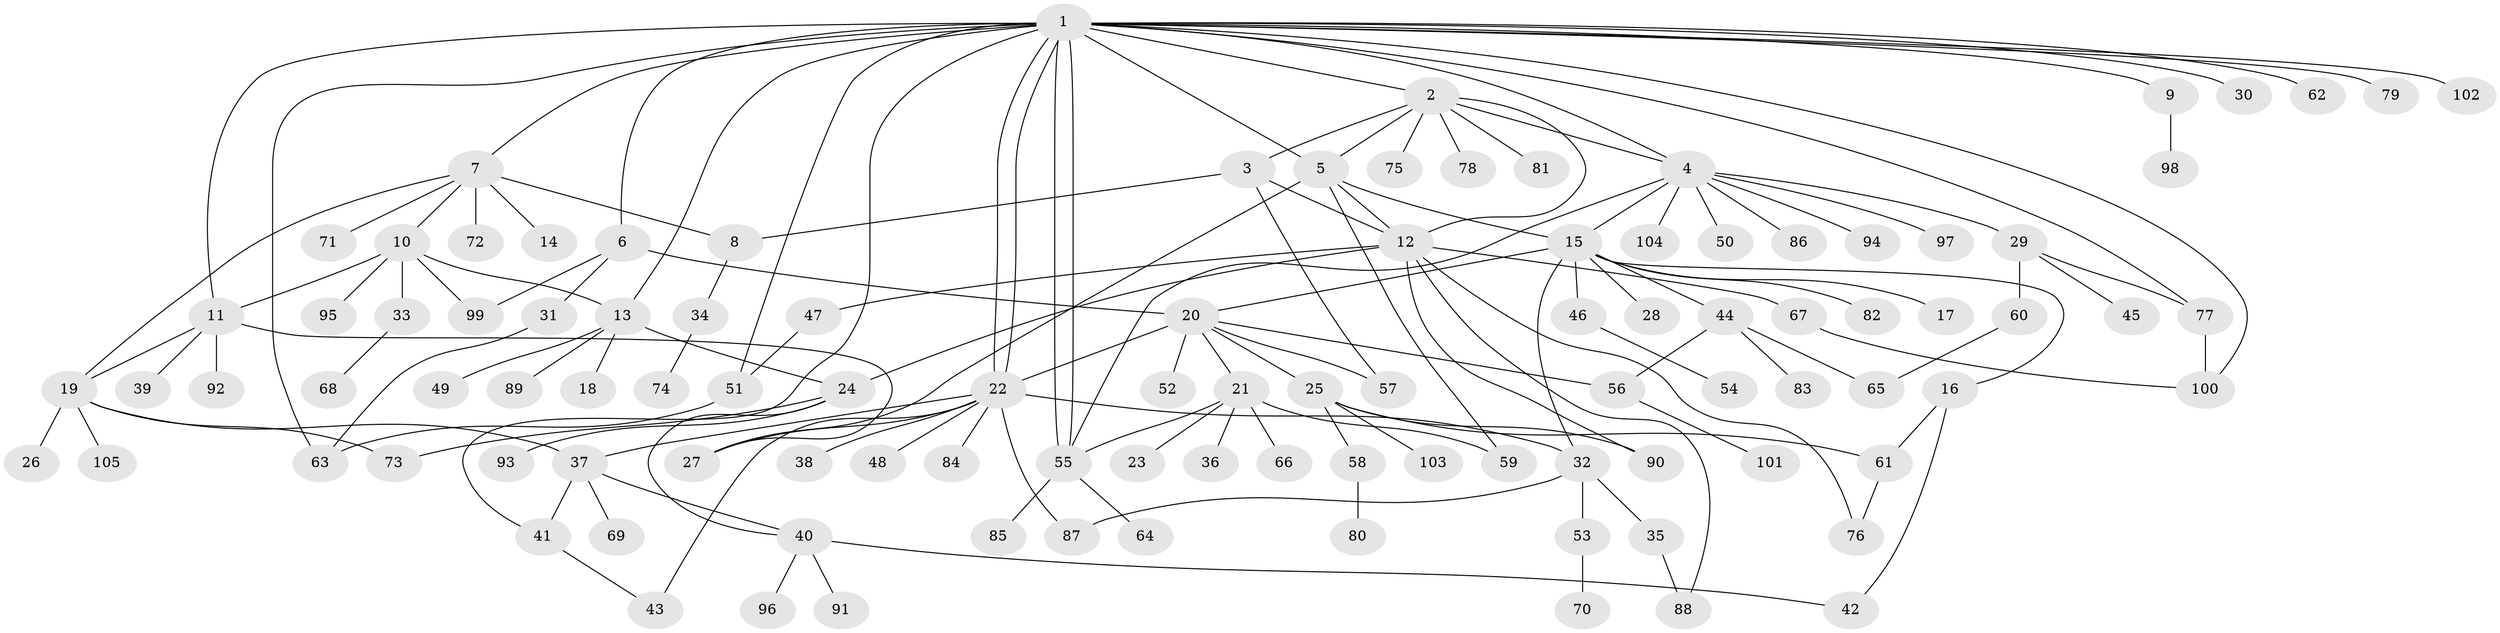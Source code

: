 // coarse degree distribution, {24: 0.013333333333333334, 7: 0.013333333333333334, 5: 0.06666666666666667, 9: 0.05333333333333334, 6: 0.04, 4: 0.013333333333333334, 1: 0.5333333333333333, 3: 0.12, 8: 0.02666666666666667, 13: 0.013333333333333334, 2: 0.10666666666666667}
// Generated by graph-tools (version 1.1) at 2025/23/03/03/25 07:23:49]
// undirected, 105 vertices, 145 edges
graph export_dot {
graph [start="1"]
  node [color=gray90,style=filled];
  1;
  2;
  3;
  4;
  5;
  6;
  7;
  8;
  9;
  10;
  11;
  12;
  13;
  14;
  15;
  16;
  17;
  18;
  19;
  20;
  21;
  22;
  23;
  24;
  25;
  26;
  27;
  28;
  29;
  30;
  31;
  32;
  33;
  34;
  35;
  36;
  37;
  38;
  39;
  40;
  41;
  42;
  43;
  44;
  45;
  46;
  47;
  48;
  49;
  50;
  51;
  52;
  53;
  54;
  55;
  56;
  57;
  58;
  59;
  60;
  61;
  62;
  63;
  64;
  65;
  66;
  67;
  68;
  69;
  70;
  71;
  72;
  73;
  74;
  75;
  76;
  77;
  78;
  79;
  80;
  81;
  82;
  83;
  84;
  85;
  86;
  87;
  88;
  89;
  90;
  91;
  92;
  93;
  94;
  95;
  96;
  97;
  98;
  99;
  100;
  101;
  102;
  103;
  104;
  105;
  1 -- 2;
  1 -- 4;
  1 -- 5;
  1 -- 6;
  1 -- 7;
  1 -- 9;
  1 -- 11;
  1 -- 13;
  1 -- 22;
  1 -- 22;
  1 -- 30;
  1 -- 41;
  1 -- 51;
  1 -- 55;
  1 -- 55;
  1 -- 62;
  1 -- 63;
  1 -- 77;
  1 -- 79;
  1 -- 100;
  1 -- 102;
  2 -- 3;
  2 -- 4;
  2 -- 5;
  2 -- 12;
  2 -- 75;
  2 -- 78;
  2 -- 81;
  3 -- 8;
  3 -- 12;
  3 -- 57;
  4 -- 15;
  4 -- 29;
  4 -- 50;
  4 -- 55;
  4 -- 86;
  4 -- 94;
  4 -- 97;
  4 -- 104;
  5 -- 12;
  5 -- 15;
  5 -- 27;
  5 -- 59;
  6 -- 20;
  6 -- 31;
  6 -- 99;
  7 -- 8;
  7 -- 10;
  7 -- 14;
  7 -- 19;
  7 -- 71;
  7 -- 72;
  8 -- 34;
  9 -- 98;
  10 -- 11;
  10 -- 13;
  10 -- 33;
  10 -- 95;
  10 -- 99;
  11 -- 19;
  11 -- 27;
  11 -- 39;
  11 -- 92;
  12 -- 24;
  12 -- 47;
  12 -- 67;
  12 -- 76;
  12 -- 88;
  12 -- 90;
  13 -- 18;
  13 -- 24;
  13 -- 49;
  13 -- 89;
  15 -- 16;
  15 -- 17;
  15 -- 20;
  15 -- 28;
  15 -- 32;
  15 -- 44;
  15 -- 46;
  15 -- 82;
  16 -- 42;
  16 -- 61;
  19 -- 26;
  19 -- 37;
  19 -- 73;
  19 -- 105;
  20 -- 21;
  20 -- 22;
  20 -- 25;
  20 -- 52;
  20 -- 56;
  20 -- 57;
  21 -- 23;
  21 -- 36;
  21 -- 55;
  21 -- 59;
  21 -- 66;
  22 -- 27;
  22 -- 32;
  22 -- 37;
  22 -- 38;
  22 -- 43;
  22 -- 48;
  22 -- 84;
  22 -- 87;
  24 -- 40;
  24 -- 73;
  24 -- 93;
  25 -- 58;
  25 -- 61;
  25 -- 90;
  25 -- 103;
  29 -- 45;
  29 -- 60;
  29 -- 77;
  31 -- 63;
  32 -- 35;
  32 -- 53;
  32 -- 87;
  33 -- 68;
  34 -- 74;
  35 -- 88;
  37 -- 40;
  37 -- 41;
  37 -- 69;
  40 -- 42;
  40 -- 91;
  40 -- 96;
  41 -- 43;
  44 -- 56;
  44 -- 65;
  44 -- 83;
  46 -- 54;
  47 -- 51;
  51 -- 63;
  53 -- 70;
  55 -- 64;
  55 -- 85;
  56 -- 101;
  58 -- 80;
  60 -- 65;
  61 -- 76;
  67 -- 100;
  77 -- 100;
}
